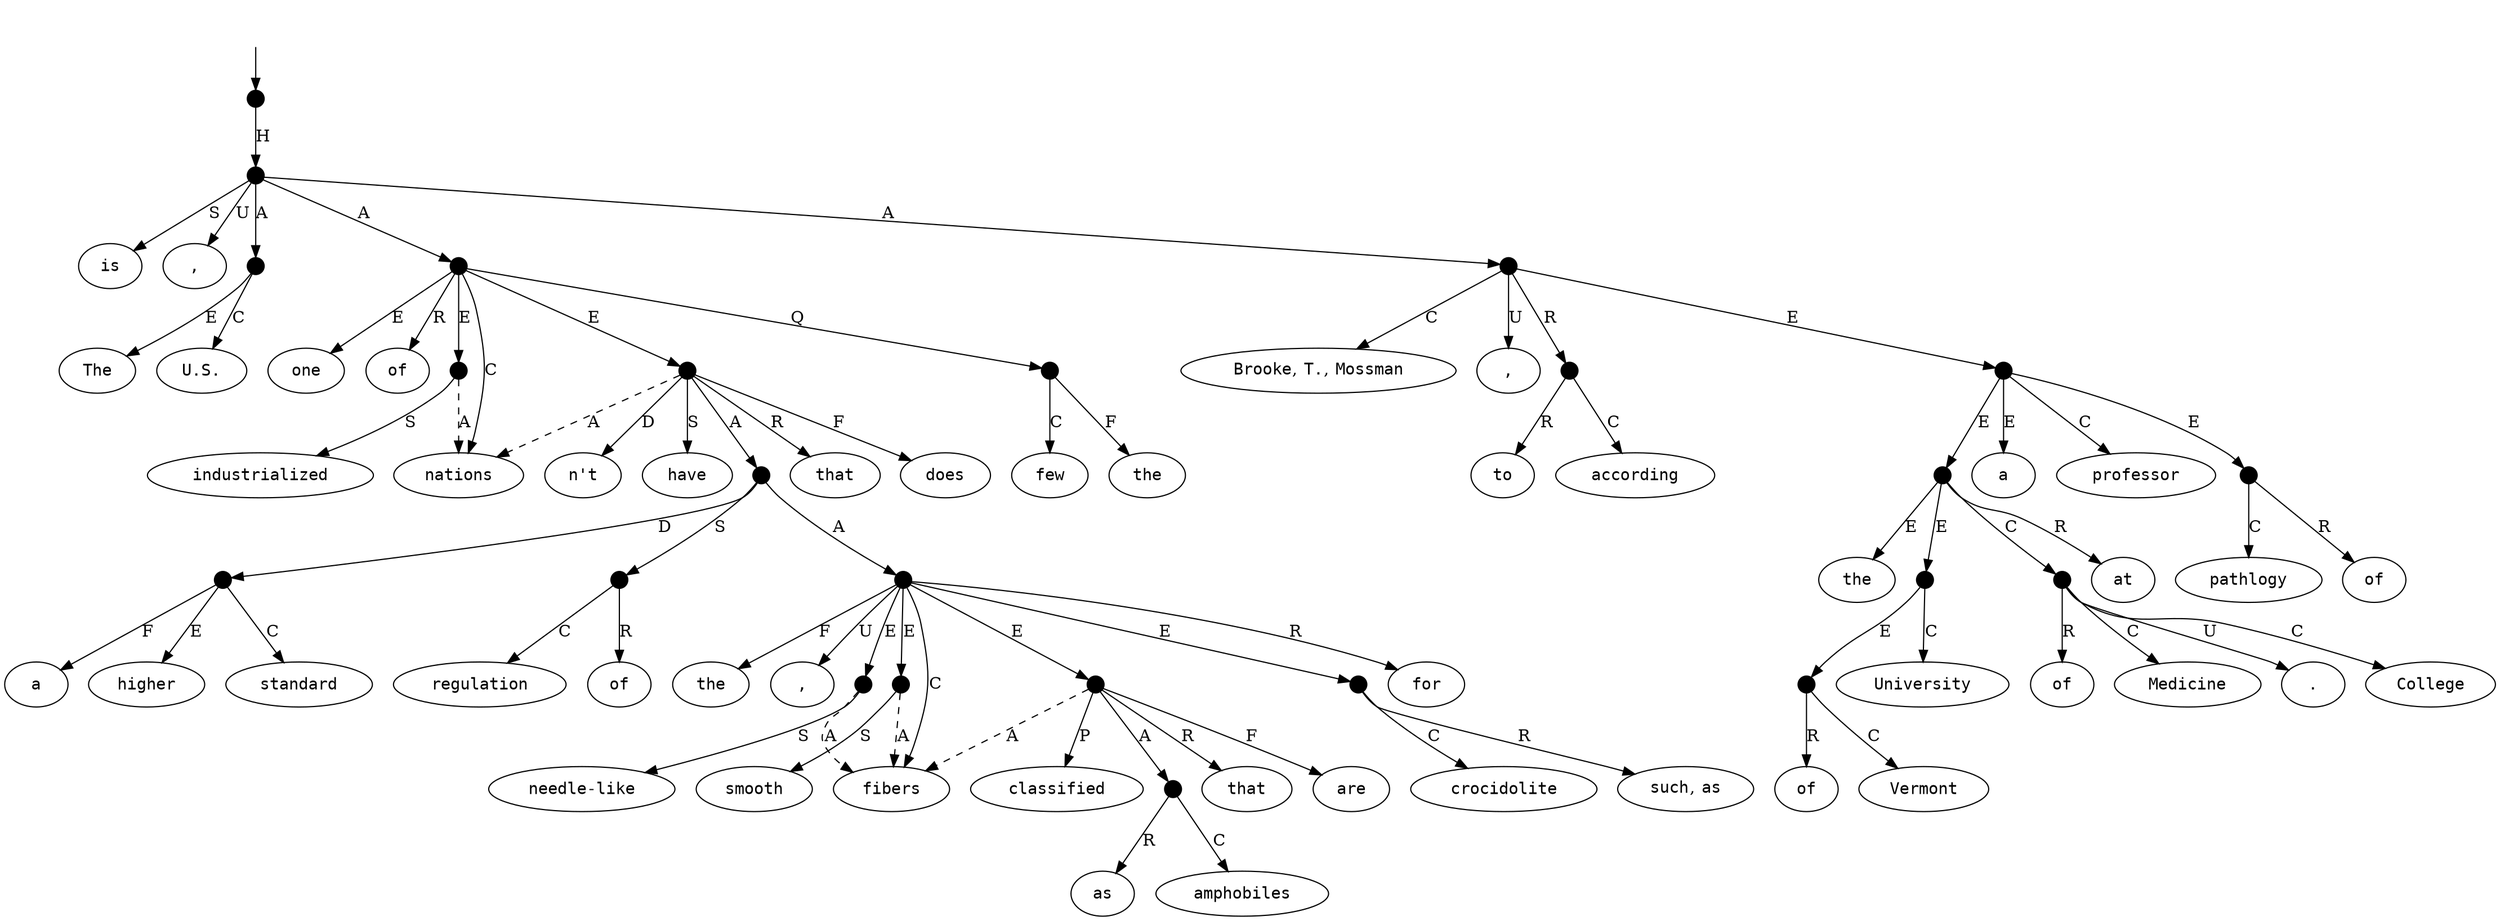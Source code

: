 digraph "20003020" {
  top [ style=invis ];
  top -> 50;
  0 [ label=<<table align="center" border="0" cellspacing="0"><tr><td colspan="2"><font face="Courier">The</font></td></tr></table>> ];
  1 [ label=<<table align="center" border="0" cellspacing="0"><tr><td colspan="2"><font face="Courier">U.S.</font></td></tr></table>> ];
  2 [ label=<<table align="center" border="0" cellspacing="0"><tr><td colspan="2"><font face="Courier">is</font></td></tr></table>> ];
  3 [ label=<<table align="center" border="0" cellspacing="0"><tr><td colspan="2"><font face="Courier">one</font></td></tr></table>> ];
  4 [ label=<<table align="center" border="0" cellspacing="0"><tr><td colspan="2"><font face="Courier">of</font></td></tr></table>> ];
  5 [ label=<<table align="center" border="0" cellspacing="0"><tr><td colspan="2"><font face="Courier">the</font></td></tr></table>> ];
  6 [ label=<<table align="center" border="0" cellspacing="0"><tr><td colspan="2"><font face="Courier">few</font></td></tr></table>> ];
  7 [ label=<<table align="center" border="0" cellspacing="0"><tr><td colspan="2"><font face="Courier">industrialized</font></td></tr></table>> ];
  8 [ label=<<table align="center" border="0" cellspacing="0"><tr><td colspan="2"><font face="Courier">nations</font></td></tr></table>> ];
  9 [ label=<<table align="center" border="0" cellspacing="0"><tr><td colspan="2"><font face="Courier">that</font></td></tr></table>> ];
  10 [ label=<<table align="center" border="0" cellspacing="0"><tr><td colspan="2"><font face="Courier">does</font></td></tr></table>> ];
  11 [ label=<<table align="center" border="0" cellspacing="0"><tr><td colspan="2"><font face="Courier">n&#x27;t</font></td></tr></table>> ];
  12 [ label=<<table align="center" border="0" cellspacing="0"><tr><td colspan="2"><font face="Courier">have</font></td></tr></table>> ];
  13 [ label=<<table align="center" border="0" cellspacing="0"><tr><td colspan="2"><font face="Courier">a</font></td></tr></table>> ];
  14 [ label=<<table align="center" border="0" cellspacing="0"><tr><td colspan="2"><font face="Courier">higher</font></td></tr></table>> ];
  15 [ label=<<table align="center" border="0" cellspacing="0"><tr><td colspan="2"><font face="Courier">standard</font></td></tr></table>> ];
  16 [ label=<<table align="center" border="0" cellspacing="0"><tr><td colspan="2"><font face="Courier">of</font></td></tr></table>> ];
  17 [ label=<<table align="center" border="0" cellspacing="0"><tr><td colspan="2"><font face="Courier">regulation</font></td></tr></table>> ];
  18 [ label=<<table align="center" border="0" cellspacing="0"><tr><td colspan="2"><font face="Courier">for</font></td></tr></table>> ];
  19 [ label=<<table align="center" border="0" cellspacing="0"><tr><td colspan="2"><font face="Courier">the</font></td></tr></table>> ];
  20 [ label=<<table align="center" border="0" cellspacing="0"><tr><td colspan="2"><font face="Courier">smooth</font></td></tr></table>> ];
  21 [ label=<<table align="center" border="0" cellspacing="0"><tr><td colspan="2"><font face="Courier">,</font></td></tr></table>> ];
  22 [ label=<<table align="center" border="0" cellspacing="0"><tr><td colspan="2"><font face="Courier">needle-like</font></td></tr></table>> ];
  23 [ label=<<table align="center" border="0" cellspacing="0"><tr><td colspan="2"><font face="Courier">fibers</font></td></tr></table>> ];
  24 [ label=<<table align="center" border="0" cellspacing="0"><tr><td colspan="2"><font face="Courier">such</font>,&nbsp;<font face="Courier">as</font></td></tr></table>> ];
  25 [ label=<<table align="center" border="0" cellspacing="0"><tr><td colspan="2"><font face="Courier">crocidolite</font></td></tr></table>> ];
  26 [ label=<<table align="center" border="0" cellspacing="0"><tr><td colspan="2"><font face="Courier">that</font></td></tr></table>> ];
  27 [ label=<<table align="center" border="0" cellspacing="0"><tr><td colspan="2"><font face="Courier">are</font></td></tr></table>> ];
  28 [ label=<<table align="center" border="0" cellspacing="0"><tr><td colspan="2"><font face="Courier">classified</font></td></tr></table>> ];
  29 [ label=<<table align="center" border="0" cellspacing="0"><tr><td colspan="2"><font face="Courier">as</font></td></tr></table>> ];
  30 [ label=<<table align="center" border="0" cellspacing="0"><tr><td colspan="2"><font face="Courier">amphobiles</font></td></tr></table>> ];
  31 [ label=<<table align="center" border="0" cellspacing="0"><tr><td colspan="2"><font face="Courier">,</font></td></tr></table>> ];
  32 [ label=<<table align="center" border="0" cellspacing="0"><tr><td colspan="2"><font face="Courier">according</font></td></tr></table>> ];
  33 [ label=<<table align="center" border="0" cellspacing="0"><tr><td colspan="2"><font face="Courier">to</font></td></tr></table>> ];
  34 [ label=<<table align="center" border="0" cellspacing="0"><tr><td colspan="2"><font face="Courier">Brooke</font>,&nbsp;<font face="Courier">T.</font>,&nbsp;<font face="Courier">Mossman</font></td></tr></table>> ];
  35 [ label=<<table align="center" border="0" cellspacing="0"><tr><td colspan="2"><font face="Courier">,</font></td></tr></table>> ];
  36 [ label=<<table align="center" border="0" cellspacing="0"><tr><td colspan="2"><font face="Courier">a</font></td></tr></table>> ];
  37 [ label=<<table align="center" border="0" cellspacing="0"><tr><td colspan="2"><font face="Courier">professor</font></td></tr></table>> ];
  38 [ label=<<table align="center" border="0" cellspacing="0"><tr><td colspan="2"><font face="Courier">of</font></td></tr></table>> ];
  39 [ label=<<table align="center" border="0" cellspacing="0"><tr><td colspan="2"><font face="Courier">pathlogy</font></td></tr></table>> ];
  40 [ label=<<table align="center" border="0" cellspacing="0"><tr><td colspan="2"><font face="Courier">at</font></td></tr></table>> ];
  41 [ label=<<table align="center" border="0" cellspacing="0"><tr><td colspan="2"><font face="Courier">the</font></td></tr></table>> ];
  42 [ label=<<table align="center" border="0" cellspacing="0"><tr><td colspan="2"><font face="Courier">University</font></td></tr></table>> ];
  43 [ label=<<table align="center" border="0" cellspacing="0"><tr><td colspan="2"><font face="Courier">of</font></td></tr></table>> ];
  44 [ label=<<table align="center" border="0" cellspacing="0"><tr><td colspan="2"><font face="Courier">Vermont</font></td></tr></table>> ];
  45 [ label=<<table align="center" border="0" cellspacing="0"><tr><td colspan="2"><font face="Courier">College</font></td></tr></table>> ];
  46 [ label=<<table align="center" border="0" cellspacing="0"><tr><td colspan="2"><font face="Courier">of</font></td></tr></table>> ];
  47 [ label=<<table align="center" border="0" cellspacing="0"><tr><td colspan="2"><font face="Courier">Medicine</font></td></tr></table>> ];
  48 [ label=<<table align="center" border="0" cellspacing="0"><tr><td colspan="2"><font face="Courier">.</font></td></tr></table>> ];
  49 [ shape=point, width=0.2 ];
  50 [ shape=point, width=0.2 ];
  51 [ shape=point, width=0.2 ];
  52 [ shape=point, width=0.2 ];
  53 [ shape=point, width=0.2 ];
  54 [ shape=point, width=0.2 ];
  55 [ shape=point, width=0.2 ];
  56 [ shape=point, width=0.2 ];
  57 [ shape=point, width=0.2 ];
  58 [ shape=point, width=0.2 ];
  59 [ shape=point, width=0.2 ];
  60 [ shape=point, width=0.2 ];
  61 [ shape=point, width=0.2 ];
  62 [ shape=point, width=0.2 ];
  63 [ shape=point, width=0.2 ];
  64 [ shape=point, width=0.2 ];
  65 [ shape=point, width=0.2 ];
  66 [ shape=point, width=0.2 ];
  67 [ shape=point, width=0.2 ];
  68 [ shape=point, width=0.2 ];
  69 [ shape=point, width=0.2 ];
  70 [ shape=point, width=0.2 ];
  71 [ shape=point, width=0.2 ];
  72 [ shape=point, width=0.2 ];
  58 -> 16 [ label="R" ];
  61 -> 22 [ label="S" ];
  59 -> 63 [ label="E" ];
  72 -> 48 [ label="U" ];
  51 -> 66 [ label="A" ];
  69 -> 41 [ label="E" ];
  56 -> 14 [ label="E" ];
  59 -> 61 [ label="E" ];
  63 -> 23 [ label="A", style=dashed ];
  59 -> 60 [ label="E" ];
  67 -> 68 [ label="E" ];
  64 -> 29 [ label="R" ];
  70 -> 42 [ label="C" ];
  66 -> 34 [ label="C" ];
  52 -> 53 [ label="Q" ];
  67 -> 37 [ label="C" ];
  57 -> 59 [ label="A" ];
  52 -> 3 [ label="E" ];
  57 -> 58 [ label="S" ];
  59 -> 23 [ label="C" ];
  71 -> 44 [ label="C" ];
  69 -> 40 [ label="R" ];
  54 -> 8 [ label="A", style=dashed ];
  55 -> 12 [ label="S" ];
  63 -> 28 [ label="P" ];
  72 -> 47 [ label="C" ];
  55 -> 11 [ label="D" ];
  69 -> 72 [ label="C" ];
  65 -> 32 [ label="C" ];
  51 -> 31 [ label="U" ];
  53 -> 5 [ label="F" ];
  60 -> 23 [ label="A", style=dashed ];
  67 -> 36 [ label="E" ];
  56 -> 13 [ label="F" ];
  51 -> 52 [ label="A" ];
  49 -> 1 [ label="C" ];
  62 -> 25 [ label="C" ];
  72 -> 46 [ label="R" ];
  72 -> 45 [ label="C" ];
  71 -> 43 [ label="R" ];
  55 -> 57 [ label="A" ];
  52 -> 54 [ label="E" ];
  55 -> 9 [ label="R" ];
  49 -> 0 [ label="E" ];
  51 -> 49 [ label="A" ];
  68 -> 38 [ label="R" ];
  52 -> 8 [ label="C" ];
  66 -> 35 [ label="U" ];
  54 -> 7 [ label="S" ];
  65 -> 33 [ label="R" ];
  57 -> 56 [ label="D" ];
  59 -> 62 [ label="E" ];
  62 -> 24 [ label="R" ];
  70 -> 71 [ label="E" ];
  50 -> 51 [ label="H" ];
  59 -> 21 [ label="U" ];
  60 -> 20 [ label="S" ];
  66 -> 65 [ label="R" ];
  59 -> 18 [ label="R" ];
  64 -> 30 [ label="C" ];
  69 -> 70 [ label="E" ];
  53 -> 6 [ label="C" ];
  68 -> 39 [ label="C" ];
  66 -> 67 [ label="E" ];
  63 -> 64 [ label="A" ];
  63 -> 26 [ label="R" ];
  56 -> 15 [ label="C" ];
  67 -> 69 [ label="E" ];
  63 -> 27 [ label="F" ];
  52 -> 55 [ label="E" ];
  59 -> 19 [ label="F" ];
  55 -> 10 [ label="F" ];
  61 -> 23 [ label="A", style=dashed ];
  51 -> 2 [ label="S" ];
  52 -> 4 [ label="R" ];
  55 -> 8 [ label="A", style=dashed ];
  58 -> 17 [ label="C" ];
}


